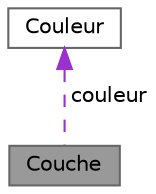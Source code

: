 digraph "Couche"
{
 // LATEX_PDF_SIZE
  bgcolor="transparent";
  edge [fontname=Helvetica,fontsize=10,labelfontname=Helvetica,labelfontsize=10];
  node [fontname=Helvetica,fontsize=10,shape=box,height=0.2,width=0.4];
  Node1 [label="Couche",height=0.2,width=0.4,color="gray40", fillcolor="grey60", style="filled", fontcolor="black",tooltip="structure Couche"];
  Node2 -> Node1 [dir="back",color="darkorchid3",style="dashed",label=" couleur" ];
  Node2 [label="Couleur",height=0.2,width=0.4,color="gray40", fillcolor="white", style="filled",URL="$classCouleur.html",tooltip="classe Couleur"];
}
